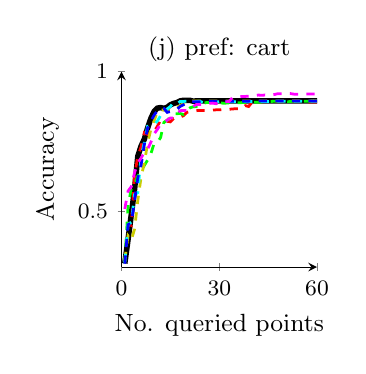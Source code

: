 % This file was created by matlab2tikz v0.0.7.
% Copyright (c) 2008--2010, Nico Schlömer <nico.schloemer@gmail.com>
% All rights reserved.
% 
% The latest updates can be retrieved from
%   http://www.mathworks.com/matlabcentral/fileexchange/22022-matlab2tikz
% where you can also make suggestions and rate matlab2tikz.
% 
\begin{tikzpicture}

% defining custom colors
\definecolor{mycolor1}{rgb}{0.8,0.8,0}
\definecolor{mycolor2}{rgb}{0,1,1}
\definecolor{mycolor3}{rgb}{1,0,1}


\begin{axis}[
footnotesize,
width= 1.6in,
height= 1.6in,
xmin=0, xmax=60,
ymin=0.3, ymax=1,
ytick={0.5,1},
xtick = {0,30,60},
title = {(j) pref: cart},
xlabel = {No. queried points},
ylabel = {Accuracy},
axis on top,
axis y line = left,
axis x line = bottom
%legend entries={$optimal$,$rand$,$IVM$,$maxent$,$QBC2$,$QBC100$,$SVM$},
 %egend style={nodes=right}
]
\addplot [
color=black,
solid,
line width=2.0pt
]
coordinates{ (1,0.313) (2,0.399) (3,0.488) (4,0.579) (5,0.697) (6,0.733) (7,0.758) (8,0.798) (9,0.832) (10,0.857) (11,0.869) (12,0.871) (13,0.868) (14,0.872) (15,0.881) (16,0.886) (17,0.889) (18,0.895) (19,0.897) (20,0.897) (21,0.897) (22,0.894) (23,0.895) (24,0.895) (25,0.895) (26,0.895) (27,0.895) (28,0.895) (29,0.895) (30,0.895) (31,0.895) (32,0.895) (33,0.895) (34,0.895) (35,0.895) (36,0.895) (37,0.895) (38,0.895) (39,0.895) (40,0.895) (41,0.895) (42,0.895) (43,0.895) (44,0.895) (45,0.895) (46,0.895) (47,0.895) (48,0.895) (49,0.895) (50,0.895) (51,0.895) (52,0.895) (53,0.895) (54,0.895) (55,0.895) (56,0.895) (57,0.895) (58,0.895) (59,0.895) (60,0.895)
};

\addplot [
color=red,
dashed,
line width=1.0pt
]
coordinates{ (1,0.319) (2,0.454) (3,0.449) (4,0.63) (5,0.696) (6,0.731) (7,0.781) (8,0.775) (9,0.786) (10,0.786) (11,0.804) (12,0.826) (13,0.825) (14,0.822) (15,0.82) (16,0.832) (17,0.832) (18,0.837) (19,0.842) (20,0.854) (21,0.857) (22,0.858) (23,0.86) (24,0.861) (25,0.861) (26,0.861) (27,0.862) (28,0.862) (29,0.863) (30,0.863) (31,0.864) (32,0.864) (33,0.865) (34,0.866) (35,0.867) (36,0.867) (37,0.866) (38,0.878) (39,0.875) (40,0.889) (41,0.89) (42,0.891) (43,0.892) (44,0.893) (45,0.895) (46,0.891) (47,0.892) (48,0.893) (49,0.893) (50,0.894) (51,0.894) (52,0.895) (53,0.895) (54,0.895) (55,0.893) (56,0.89) (57,0.89) (58,0.891) (59,0.891) (60,0.891)
};

\addplot [
color=green,
dashed,
line width=1.0pt
]
coordinates{ (1,0.314) (2,0.519) (3,0.582) (4,0.596) (5,0.627) (6,0.639) (7,0.664) (8,0.683) (9,0.705) (10,0.743) (11,0.746) (12,0.764) (13,0.818) (14,0.826) (15,0.838) (16,0.849) (17,0.849) (18,0.85) (19,0.846) (20,0.86) (21,0.87) (22,0.874) (23,0.875) (24,0.884) (25,0.886) (26,0.889) (27,0.889) (28,0.89) (29,0.892) (30,0.889) (31,0.887) (32,0.887) (33,0.888) (34,0.888) (35,0.888) (36,0.888) (37,0.889) (38,0.889) (39,0.889) (40,0.89) (41,0.89) (42,0.89) (43,0.891) (44,0.892) (45,0.893) (46,0.893) (47,0.894) (48,0.894) (49,0.894) (50,0.894) (51,0.892) (52,0.893) (53,0.894) (54,0.894) (55,0.894) (56,0.894) (57,0.894) (58,0.894) (59,0.894) (60,0.894)
};

\addplot [
color=mycolor1,
dashed,
line width=1.0pt
]
coordinates{ (1,0.325) (2,0.412) (3,0.397) (4,0.436) (5,0.539) (6,0.622) (7,0.672) (8,0.743) (9,0.793) (10,0.823) (11,0.858) (12,0.862) (13,0.863) (14,0.862) (15,0.862) (16,0.872) (17,0.873) (18,0.878) (19,0.885) (20,0.89) (21,0.892) (22,0.895) (23,0.895) (24,0.895) (25,0.895) (26,0.895) (27,0.895) (28,0.895) (29,0.895) (30,0.895) (31,0.895) (32,0.895) (33,0.895) (34,0.895) (35,0.895) (36,0.895) (37,0.895) (38,0.895) (39,0.895) (40,0.895) (41,0.895) (42,0.895) (43,0.895) (44,0.895) (45,0.895) (46,0.895) (47,0.895) (48,0.895) (49,0.895) (50,0.895) (51,0.895) (52,0.895) (53,0.895) (54,0.895) (55,0.895) (56,0.895) (57,0.895) (58,0.895) (59,0.896) (60,0.895)
};

\addplot [
color=mycolor2,
dashed,
line width=1.0pt
]
coordinates{ (1,0.318) (2,0.452) (3,0.461) (4,0.56) (5,0.566) (6,0.696) (7,0.746) (8,0.804) (9,0.805) (10,0.812) (11,0.823) (12,0.842) (13,0.849) (14,0.866) (15,0.875) (16,0.89) (17,0.885) (18,0.893) (19,0.893) (20,0.894) (21,0.893) (22,0.892) (23,0.893) (24,0.894) (25,0.889) (26,0.889) (27,0.89) (28,0.891) (29,0.891) (30,0.892) (31,0.892) (32,0.892) (33,0.892) (34,0.892) (35,0.892) (36,0.892) (37,0.893) (38,0.893) (39,0.893) (40,0.893) (41,0.893) (42,0.893) (43,0.893) (44,0.893) (45,0.893) (46,0.894) (47,0.894) (48,0.894) (49,0.894) (50,0.894) (51,0.894) (52,0.894) (53,0.894) (54,0.894) (55,0.894) (56,0.894) (57,0.894) (58,0.894) (59,0.894) (60,0.894)
};

\addplot [
color=blue,
dashed,
line width=1.0pt
]
coordinates{ (1,0.312) (2,0.452) (3,0.457) (4,0.538) (5,0.62) (6,0.665) (7,0.738) (8,0.798) (9,0.822) (10,0.844) (11,0.86) (12,0.867) (13,0.868) (14,0.854) (15,0.857) (16,0.861) (17,0.865) (18,0.875) (19,0.881) (20,0.888) (21,0.891) (22,0.892) (23,0.892) (24,0.892) (25,0.893) (26,0.894) (27,0.894) (28,0.894) (29,0.894) (30,0.894) (31,0.894) (32,0.894) (33,0.894) (34,0.894) (35,0.894) (36,0.894) (37,0.894) (38,0.894) (39,0.894) (40,0.895) (41,0.895) (42,0.895) (43,0.895) (44,0.895) (45,0.895) (46,0.895) (47,0.895) (48,0.895) (49,0.895) (50,0.895) (51,0.895) (52,0.895) (53,0.895) (54,0.895) (55,0.895) (56,0.895) (57,0.895) (58,0.895) (59,0.895) (60,0.895)
};

\addplot [
color=mycolor3,
dashed,
line width=1.0pt
]
coordinates{ (1,0.508) (2,0.572) (3,0.588) (4,0.638) (5,0.673) (6,0.69) (7,0.712) (8,0.722) (9,0.747) (10,0.777) (11,0.793) (12,0.812) (13,0.818) (14,0.826) (15,0.834) (16,0.834) (17,0.849) (18,0.86) (19,0.861) (20,0.861) (21,0.865) (22,0.875) (23,0.882) (24,0.882) (25,0.882) (26,0.884) (27,0.886) (28,0.887) (29,0.885) (30,0.886) (31,0.892) (32,0.892) (33,0.893) (34,0.906) (35,0.908) (36,0.909) (37,0.911) (38,0.911) (39,0.912) (40,0.913) (41,0.914) (42,0.916) (43,0.915) (44,0.916) (45,0.915) (46,0.916) (47,0.918) (48,0.921) (49,0.921) (50,0.921) (51,0.922) (52,0.921) (53,0.919) (54,0.919) (55,0.92) (56,0.92) (57,0.92) (58,0.92) (59,0.92) (60,0.92)
};

\end{axis}
\end{tikzpicture}

